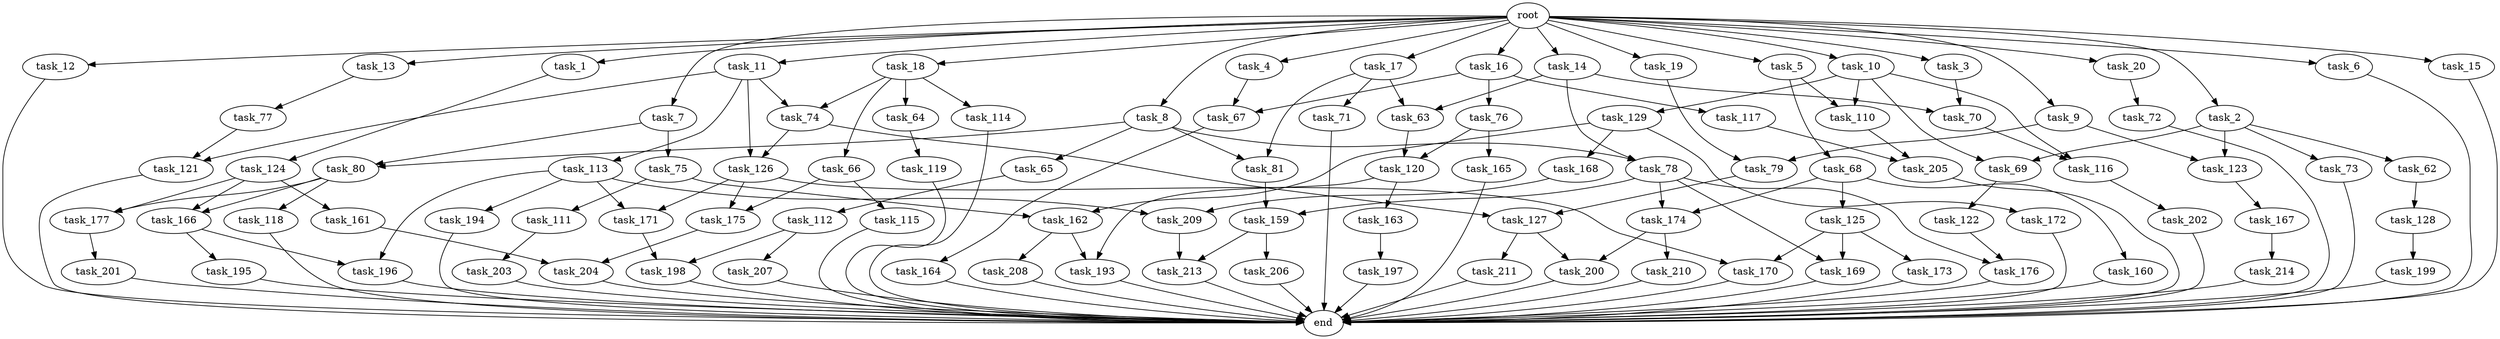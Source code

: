 digraph G {
  task_67 [size="171798691840.000000"];
  task_193 [size="73014444032.000000"];
  task_12 [size="102.400000"];
  task_201 [size="3435973836.800000"];
  task_5 [size="102.400000"];
  task_162 [size="52398601011.200005"];
  task_63 [size="55834574848.000000"];
  task_196 [size="11166914969.600000"];
  task_164 [size="13743895347.200001"];
  task_17 [size="102.400000"];
  task_2 [size="102.400000"];
  task_121 [size="63565515980.800003"];
  task_208 [size="30923764531.200001"];
  task_168 [size="21474836480.000000"];
  task_161 [size="42090679500.800003"];
  task_166 [size="45526653337.600006"];
  task_175 [size="44667659878.400002"];
  task_128 [size="69578470195.199997"];
  task_207 [size="3435973836.800000"];
  task_79 [size="91053306675.200012"];
  task_198 [size="24910810316.800003"];
  task_77 [size="42090679500.800003"];
  task_163 [size="42090679500.800003"];
  task_11 [size="102.400000"];
  task_71 [size="42090679500.800003"];
  task_167 [size="54975581388.800003"];
  task_165 [size="3435973836.800000"];
  task_117 [size="85899345920.000000"];
  task_64 [size="30923764531.200001"];
  task_76 [size="85899345920.000000"];
  root [size="0.000000"];
  task_72 [size="85899345920.000000"];
  task_69 [size="38654705664.000000"];
  task_119 [size="30923764531.200001"];
  task_74 [size="52398601011.200005"];
  task_114 [size="30923764531.200001"];
  task_8 [size="102.400000"];
  task_18 [size="102.400000"];
  task_177 [size="45526653337.600006"];
  task_172 [size="21474836480.000000"];
  task_122 [size="7730941132.800000"];
  task_81 [size="73014444032.000000"];
  task_126 [size="29205777612.800003"];
  task_66 [size="30923764531.200001"];
  task_206 [size="7730941132.800000"];
  task_78 [size="44667659878.400002"];
  task_214 [size="30923764531.200001"];
  task_116 [size="15461882265.600000"];
  task_199 [size="85899345920.000000"];
  task_213 [size="21474836480.000000"];
  task_1 [size="102.400000"];
  task_3 [size="102.400000"];
  task_200 [size="127990025420.800003"];
  task_7 [size="102.400000"];
  task_75 [size="42090679500.800003"];
  task_9 [size="102.400000"];
  task_4 [size="102.400000"];
  task_111 [size="30923764531.200001"];
  task_123 [size="52398601011.200005"];
  task_16 [size="102.400000"];
  task_68 [size="54975581388.800003"];
  task_19 [size="102.400000"];
  task_159 [size="99643241267.200012"];
  task_174 [size="99643241267.200012"];
  task_20 [size="102.400000"];
  task_6 [size="102.400000"];
  task_127 [size="11166914969.600000"];
  task_160 [size="13743895347.200001"];
  task_170 [size="68719476736.000000"];
  task_62 [size="30923764531.200001"];
  task_112 [size="7730941132.800000"];
  task_65 [size="30923764531.200001"];
  task_115 [size="30923764531.200001"];
  task_176 [size="127990025420.800003"];
  end [size="0.000000"];
  task_202 [size="54975581388.800003"];
  task_118 [size="3435973836.800000"];
  task_120 [size="34359738368.000000"];
  task_125 [size="13743895347.200001"];
  task_204 [size="107374182400.000000"];
  task_124 [size="69578470195.199997"];
  task_80 [size="73014444032.000000"];
  task_129 [size="7730941132.800000"];
  task_73 [size="30923764531.200001"];
  task_211 [size="42090679500.800003"];
  task_203 [size="30923764531.200001"];
  task_15 [size="102.400000"];
  task_173 [size="54975581388.800003"];
  task_113 [size="21474836480.000000"];
  task_195 [size="3435973836.800000"];
  task_171 [size="21474836480.000000"];
  task_70 [size="27487790694.400002"];
  task_209 [size="93630287052.800003"];
  task_194 [size="7730941132.800000"];
  task_197 [size="21474836480.000000"];
  task_13 [size="102.400000"];
  task_10 [size="102.400000"];
  task_169 [size="140874927308.800018"];
  task_110 [size="62706522521.600006"];
  task_205 [size="140874927308.800018"];
  task_14 [size="102.400000"];
  task_210 [size="85899345920.000000"];

  task_67 -> task_164 [size="134217728.000000"];
  task_193 -> end [size="1.000000"];
  task_12 -> end [size="1.000000"];
  task_201 -> end [size="1.000000"];
  task_5 -> task_110 [size="536870912.000000"];
  task_5 -> task_68 [size="536870912.000000"];
  task_162 -> task_193 [size="301989888.000000"];
  task_162 -> task_208 [size="301989888.000000"];
  task_63 -> task_120 [size="301989888.000000"];
  task_196 -> end [size="1.000000"];
  task_164 -> end [size="1.000000"];
  task_17 -> task_63 [size="411041792.000000"];
  task_17 -> task_81 [size="411041792.000000"];
  task_17 -> task_71 [size="411041792.000000"];
  task_2 -> task_123 [size="301989888.000000"];
  task_2 -> task_62 [size="301989888.000000"];
  task_2 -> task_69 [size="301989888.000000"];
  task_2 -> task_73 [size="301989888.000000"];
  task_121 -> end [size="1.000000"];
  task_208 -> end [size="1.000000"];
  task_168 -> task_209 [size="838860800.000000"];
  task_161 -> task_204 [size="838860800.000000"];
  task_166 -> task_196 [size="33554432.000000"];
  task_166 -> task_195 [size="33554432.000000"];
  task_175 -> task_204 [size="209715200.000000"];
  task_128 -> task_199 [size="838860800.000000"];
  task_207 -> end [size="1.000000"];
  task_79 -> task_127 [size="33554432.000000"];
  task_198 -> end [size="1.000000"];
  task_77 -> task_121 [size="411041792.000000"];
  task_163 -> task_197 [size="209715200.000000"];
  task_11 -> task_74 [size="209715200.000000"];
  task_11 -> task_121 [size="209715200.000000"];
  task_11 -> task_126 [size="209715200.000000"];
  task_11 -> task_113 [size="209715200.000000"];
  task_71 -> end [size="1.000000"];
  task_167 -> task_214 [size="301989888.000000"];
  task_165 -> end [size="1.000000"];
  task_117 -> task_205 [size="536870912.000000"];
  task_64 -> task_119 [size="301989888.000000"];
  task_76 -> task_120 [size="33554432.000000"];
  task_76 -> task_165 [size="33554432.000000"];
  root -> task_7 [size="1.000000"];
  root -> task_8 [size="1.000000"];
  root -> task_20 [size="1.000000"];
  root -> task_12 [size="1.000000"];
  root -> task_18 [size="1.000000"];
  root -> task_1 [size="1.000000"];
  root -> task_3 [size="1.000000"];
  root -> task_16 [size="1.000000"];
  root -> task_19 [size="1.000000"];
  root -> task_5 [size="1.000000"];
  root -> task_10 [size="1.000000"];
  root -> task_6 [size="1.000000"];
  root -> task_17 [size="1.000000"];
  root -> task_9 [size="1.000000"];
  root -> task_11 [size="1.000000"];
  root -> task_4 [size="1.000000"];
  root -> task_13 [size="1.000000"];
  root -> task_2 [size="1.000000"];
  root -> task_14 [size="1.000000"];
  root -> task_15 [size="1.000000"];
  task_72 -> end [size="1.000000"];
  task_69 -> task_122 [size="75497472.000000"];
  task_119 -> end [size="1.000000"];
  task_74 -> task_126 [size="75497472.000000"];
  task_74 -> task_127 [size="75497472.000000"];
  task_114 -> end [size="1.000000"];
  task_8 -> task_65 [size="301989888.000000"];
  task_8 -> task_80 [size="301989888.000000"];
  task_8 -> task_81 [size="301989888.000000"];
  task_8 -> task_78 [size="301989888.000000"];
  task_18 -> task_64 [size="301989888.000000"];
  task_18 -> task_66 [size="301989888.000000"];
  task_18 -> task_114 [size="301989888.000000"];
  task_18 -> task_74 [size="301989888.000000"];
  task_177 -> task_201 [size="33554432.000000"];
  task_172 -> end [size="1.000000"];
  task_122 -> task_176 [size="411041792.000000"];
  task_81 -> task_159 [size="134217728.000000"];
  task_126 -> task_175 [size="134217728.000000"];
  task_126 -> task_170 [size="134217728.000000"];
  task_126 -> task_171 [size="134217728.000000"];
  task_66 -> task_175 [size="301989888.000000"];
  task_66 -> task_115 [size="301989888.000000"];
  task_206 -> end [size="1.000000"];
  task_78 -> task_174 [size="838860800.000000"];
  task_78 -> task_169 [size="838860800.000000"];
  task_78 -> task_159 [size="838860800.000000"];
  task_78 -> task_176 [size="838860800.000000"];
  task_214 -> end [size="1.000000"];
  task_116 -> task_202 [size="536870912.000000"];
  task_199 -> end [size="1.000000"];
  task_213 -> end [size="1.000000"];
  task_1 -> task_124 [size="679477248.000000"];
  task_3 -> task_70 [size="134217728.000000"];
  task_200 -> end [size="1.000000"];
  task_7 -> task_75 [size="411041792.000000"];
  task_7 -> task_80 [size="411041792.000000"];
  task_75 -> task_111 [size="301989888.000000"];
  task_75 -> task_162 [size="301989888.000000"];
  task_9 -> task_79 [size="209715200.000000"];
  task_9 -> task_123 [size="209715200.000000"];
  task_4 -> task_67 [size="838860800.000000"];
  task_111 -> task_203 [size="301989888.000000"];
  task_123 -> task_167 [size="536870912.000000"];
  task_16 -> task_67 [size="838860800.000000"];
  task_16 -> task_76 [size="838860800.000000"];
  task_16 -> task_117 [size="838860800.000000"];
  task_68 -> task_174 [size="134217728.000000"];
  task_68 -> task_160 [size="134217728.000000"];
  task_68 -> task_125 [size="134217728.000000"];
  task_19 -> task_79 [size="679477248.000000"];
  task_159 -> task_206 [size="75497472.000000"];
  task_159 -> task_213 [size="75497472.000000"];
  task_174 -> task_200 [size="838860800.000000"];
  task_174 -> task_210 [size="838860800.000000"];
  task_20 -> task_72 [size="838860800.000000"];
  task_6 -> end [size="1.000000"];
  task_127 -> task_200 [size="411041792.000000"];
  task_127 -> task_211 [size="411041792.000000"];
  task_160 -> end [size="1.000000"];
  task_170 -> end [size="1.000000"];
  task_62 -> task_128 [size="679477248.000000"];
  task_112 -> task_207 [size="33554432.000000"];
  task_112 -> task_198 [size="33554432.000000"];
  task_65 -> task_112 [size="75497472.000000"];
  task_115 -> end [size="1.000000"];
  task_176 -> end [size="1.000000"];
  task_202 -> end [size="1.000000"];
  task_118 -> end [size="1.000000"];
  task_120 -> task_193 [size="411041792.000000"];
  task_120 -> task_163 [size="411041792.000000"];
  task_125 -> task_169 [size="536870912.000000"];
  task_125 -> task_170 [size="536870912.000000"];
  task_125 -> task_173 [size="536870912.000000"];
  task_204 -> end [size="1.000000"];
  task_124 -> task_166 [size="411041792.000000"];
  task_124 -> task_177 [size="411041792.000000"];
  task_124 -> task_161 [size="411041792.000000"];
  task_80 -> task_166 [size="33554432.000000"];
  task_80 -> task_118 [size="33554432.000000"];
  task_80 -> task_177 [size="33554432.000000"];
  task_129 -> task_172 [size="209715200.000000"];
  task_129 -> task_168 [size="209715200.000000"];
  task_129 -> task_162 [size="209715200.000000"];
  task_73 -> end [size="1.000000"];
  task_211 -> end [size="1.000000"];
  task_203 -> end [size="1.000000"];
  task_15 -> end [size="1.000000"];
  task_173 -> end [size="1.000000"];
  task_113 -> task_171 [size="75497472.000000"];
  task_113 -> task_196 [size="75497472.000000"];
  task_113 -> task_194 [size="75497472.000000"];
  task_113 -> task_209 [size="75497472.000000"];
  task_195 -> end [size="1.000000"];
  task_171 -> task_198 [size="209715200.000000"];
  task_70 -> task_116 [size="75497472.000000"];
  task_209 -> task_213 [size="134217728.000000"];
  task_194 -> end [size="1.000000"];
  task_197 -> end [size="1.000000"];
  task_13 -> task_77 [size="411041792.000000"];
  task_10 -> task_110 [size="75497472.000000"];
  task_10 -> task_116 [size="75497472.000000"];
  task_10 -> task_69 [size="75497472.000000"];
  task_10 -> task_129 [size="75497472.000000"];
  task_169 -> end [size="1.000000"];
  task_110 -> task_205 [size="838860800.000000"];
  task_205 -> end [size="1.000000"];
  task_14 -> task_63 [size="134217728.000000"];
  task_14 -> task_70 [size="134217728.000000"];
  task_14 -> task_78 [size="134217728.000000"];
  task_210 -> end [size="1.000000"];
}
